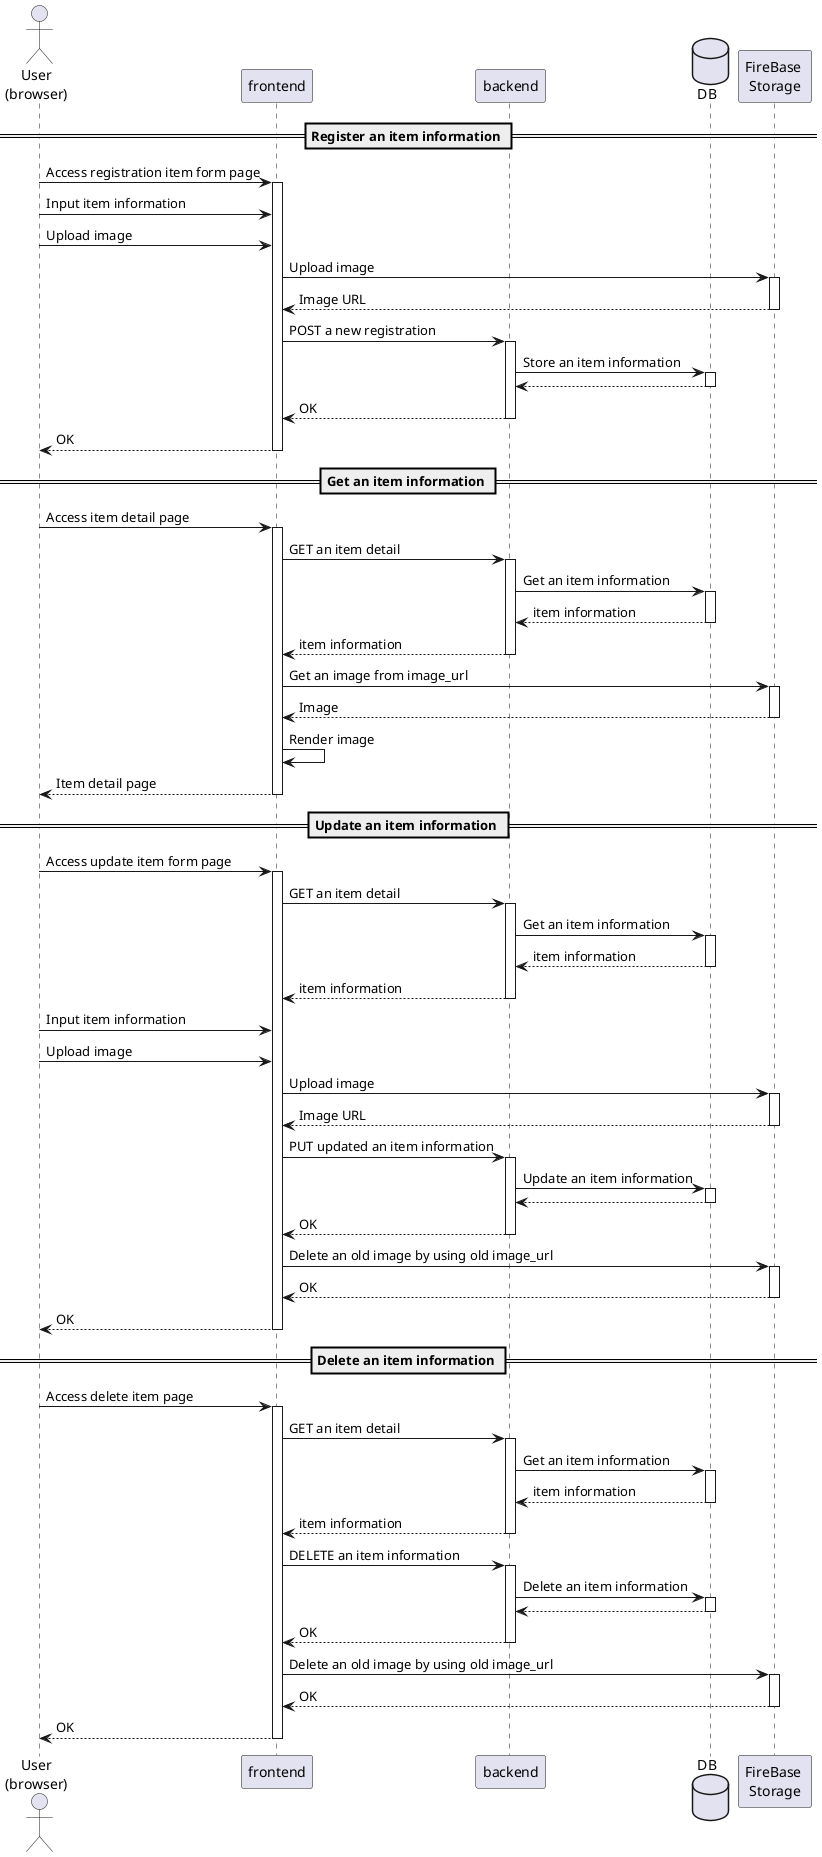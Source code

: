 @startuml crud_item

Actor "User\n(browser)" as user
participant "frontend" as fe
participant "backend" as be
database "DB" as db
participant "FireBase \nStorage" as st

== Register an item information ==

user -> fe: Access registration item form page
activate fe
user -> fe: Input item information
    user -> fe: Upload image
    fe -> st: Upload image
    activate st
        st --> fe: Image URL
    deactivate
    fe -> be: POST a new registration
    activate be
        be -> db: Store an item information
        activate db
            db --> be:
        deactivate
        be --> fe: OK
    deactivate
    fe --> user: OK
deactivate

== Get an item information ==

user -> fe: Access item detail page
activate fe
    fe -> be: GET an item detail
    activate be
        be -> db: Get an item information
        activate db
            db --> be: item information
        deactivate
        be --> fe: item information
    deactivate

    fe -> st: Get an image from image_url
    activate st
        st --> fe: Image
    deactivate
    fe -> fe: Render image
    fe --> user: Item detail page
deactivate

== Update an item information ==

user -> fe: Access update item form page
activate fe
    fe -> be: GET an item detail
    activate be
        be -> db: Get an item information
        activate db
            db --> be: item information
        deactivate
        be --> fe: item information
    deactivate

    user -> fe: Input item information
    user -> fe: Upload image
    fe -> st: Upload image
    activate st
        st --> fe: Image URL
    deactivate
    fe -> be: PUT updated an item information
    activate be
        be -> db: Update an item information
        activate db
            db --> be:
        deactivate
        be --> fe: OK
    deactivate
    fe -> st: Delete an old image by using old image_url
    activate st
        st --> fe: OK
    deactivate
    fe --> user: OK
deactivate

== Delete an item information ==

user -> fe: Access delete item page
activate fe
    fe -> be: GET an item detail
    activate be
        be -> db: Get an item information
        activate db
            db --> be: item information
        deactivate
        be --> fe: item information
    deactivate

    fe -> be: DELETE an item information
    activate be
        be -> db: Delete an item information
        activate db
            db --> be:
        deactivate
        be --> fe: OK
    deactivate

    fe -> st: Delete an old image by using old image_url
    activate st
        st --> fe: OK
    deactivate
    fe --> user: OK
deactivate

@enduml